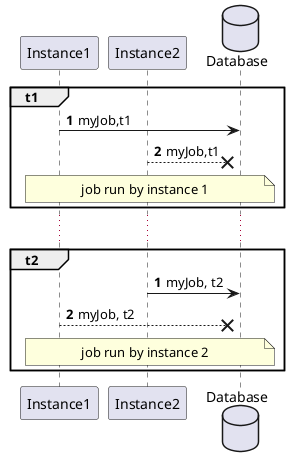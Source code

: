 @startuml
autonumber
participant Instance1 as i1
participant Instance2 as i2
database    Database as db

group t1
    i1 -> db: myJob,t1
    i2 --x db: myJob,t1
    note across: job run by instance 1
end

...
autonumber 1

group t2
    i2 -> db: myJob, t2
    i1 --x db: myJob, t2
    note across: job run by instance 2
end

@enduml
